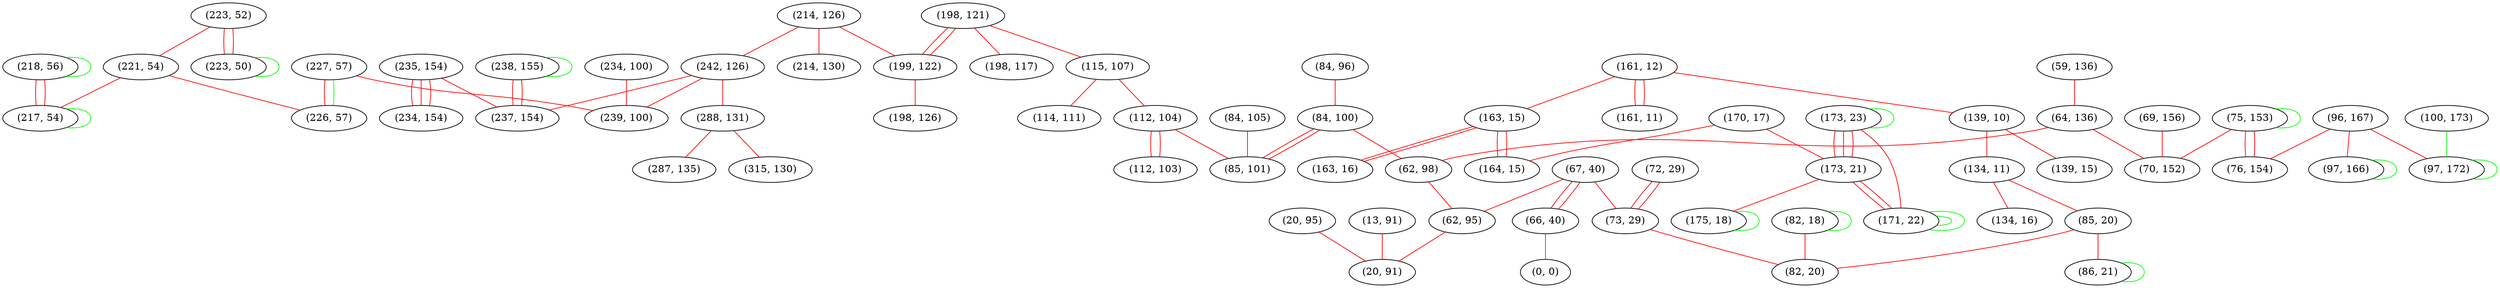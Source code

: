 graph "" {
"(227, 57)";
"(161, 12)";
"(20, 95)";
"(96, 167)";
"(67, 40)";
"(223, 52)";
"(198, 121)";
"(173, 23)";
"(97, 166)";
"(59, 136)";
"(69, 156)";
"(64, 136)";
"(115, 107)";
"(214, 126)";
"(163, 15)";
"(139, 10)";
"(242, 126)";
"(223, 50)";
"(170, 17)";
"(66, 40)";
"(112, 104)";
"(13, 91)";
"(100, 173)";
"(114, 111)";
"(235, 154)";
"(82, 18)";
"(72, 29)";
"(288, 131)";
"(75, 153)";
"(164, 15)";
"(0, 0)";
"(234, 100)";
"(199, 122)";
"(218, 56)";
"(134, 11)";
"(198, 126)";
"(234, 154)";
"(173, 21)";
"(171, 22)";
"(84, 96)";
"(221, 54)";
"(73, 29)";
"(214, 130)";
"(84, 105)";
"(70, 152)";
"(175, 18)";
"(163, 16)";
"(84, 100)";
"(217, 54)";
"(315, 130)";
"(112, 103)";
"(238, 155)";
"(85, 20)";
"(161, 11)";
"(287, 135)";
"(97, 172)";
"(62, 98)";
"(237, 154)";
"(198, 117)";
"(134, 16)";
"(62, 95)";
"(86, 21)";
"(226, 57)";
"(76, 154)";
"(239, 100)";
"(139, 15)";
"(82, 20)";
"(20, 91)";
"(85, 101)";
"(227, 57)" -- "(239, 100)"  [color=red, key=0, weight=1];
"(227, 57)" -- "(226, 57)"  [color=red, key=0, weight=1];
"(227, 57)" -- "(226, 57)"  [color=green, key=1, weight=2];
"(161, 12)" -- "(163, 15)"  [color=red, key=0, weight=1];
"(161, 12)" -- "(139, 10)"  [color=red, key=0, weight=1];
"(161, 12)" -- "(161, 11)"  [color=red, key=0, weight=1];
"(161, 12)" -- "(161, 11)"  [color=red, key=1, weight=1];
"(20, 95)" -- "(20, 91)"  [color=red, key=0, weight=1];
"(96, 167)" -- "(76, 154)"  [color=red, key=0, weight=1];
"(96, 167)" -- "(97, 166)"  [color=red, key=0, weight=1];
"(96, 167)" -- "(97, 172)"  [color=red, key=0, weight=1];
"(67, 40)" -- "(66, 40)"  [color=red, key=0, weight=1];
"(67, 40)" -- "(66, 40)"  [color=red, key=1, weight=1];
"(67, 40)" -- "(62, 95)"  [color=red, key=0, weight=1];
"(67, 40)" -- "(73, 29)"  [color=red, key=0, weight=1];
"(223, 52)" -- "(221, 54)"  [color=red, key=0, weight=1];
"(223, 52)" -- "(223, 50)"  [color=red, key=0, weight=1];
"(223, 52)" -- "(223, 50)"  [color=red, key=1, weight=1];
"(198, 121)" -- "(198, 117)"  [color=red, key=0, weight=1];
"(198, 121)" -- "(115, 107)"  [color=red, key=0, weight=1];
"(198, 121)" -- "(199, 122)"  [color=red, key=0, weight=1];
"(198, 121)" -- "(199, 122)"  [color=red, key=1, weight=1];
"(173, 23)" -- "(173, 23)"  [color=green, key=0, weight=2];
"(173, 23)" -- "(173, 21)"  [color=red, key=0, weight=1];
"(173, 23)" -- "(173, 21)"  [color=red, key=1, weight=1];
"(173, 23)" -- "(173, 21)"  [color=red, key=2, weight=1];
"(173, 23)" -- "(171, 22)"  [color=red, key=0, weight=1];
"(97, 166)" -- "(97, 166)"  [color=green, key=0, weight=2];
"(59, 136)" -- "(64, 136)"  [color=red, key=0, weight=1];
"(69, 156)" -- "(70, 152)"  [color=red, key=0, weight=1];
"(64, 136)" -- "(62, 98)"  [color=red, key=0, weight=1];
"(64, 136)" -- "(70, 152)"  [color=red, key=0, weight=1];
"(115, 107)" -- "(114, 111)"  [color=red, key=0, weight=1];
"(115, 107)" -- "(112, 104)"  [color=red, key=0, weight=1];
"(214, 126)" -- "(242, 126)"  [color=red, key=0, weight=1];
"(214, 126)" -- "(214, 130)"  [color=red, key=0, weight=1];
"(214, 126)" -- "(199, 122)"  [color=red, key=0, weight=1];
"(163, 15)" -- "(163, 16)"  [color=red, key=0, weight=1];
"(163, 15)" -- "(163, 16)"  [color=red, key=1, weight=1];
"(163, 15)" -- "(164, 15)"  [color=red, key=0, weight=1];
"(163, 15)" -- "(164, 15)"  [color=red, key=1, weight=1];
"(139, 10)" -- "(134, 11)"  [color=red, key=0, weight=1];
"(139, 10)" -- "(139, 15)"  [color=red, key=0, weight=1];
"(242, 126)" -- "(239, 100)"  [color=red, key=0, weight=1];
"(242, 126)" -- "(288, 131)"  [color=red, key=0, weight=1];
"(242, 126)" -- "(237, 154)"  [color=red, key=0, weight=1];
"(223, 50)" -- "(223, 50)"  [color=green, key=0, weight=2];
"(170, 17)" -- "(164, 15)"  [color=red, key=0, weight=1];
"(170, 17)" -- "(173, 21)"  [color=red, key=0, weight=1];
"(66, 40)" -- "(0, 0)"  [color=purple, key=0, weight=4];
"(112, 104)" -- "(85, 101)"  [color=red, key=0, weight=1];
"(112, 104)" -- "(112, 103)"  [color=red, key=0, weight=1];
"(112, 104)" -- "(112, 103)"  [color=red, key=1, weight=1];
"(13, 91)" -- "(20, 91)"  [color=red, key=0, weight=1];
"(100, 173)" -- "(97, 172)"  [color=green, key=0, weight=2];
"(235, 154)" -- "(237, 154)"  [color=red, key=0, weight=1];
"(235, 154)" -- "(234, 154)"  [color=red, key=0, weight=1];
"(235, 154)" -- "(234, 154)"  [color=red, key=1, weight=1];
"(235, 154)" -- "(234, 154)"  [color=red, key=2, weight=1];
"(82, 18)" -- "(82, 20)"  [color=red, key=0, weight=1];
"(82, 18)" -- "(82, 18)"  [color=green, key=0, weight=2];
"(72, 29)" -- "(73, 29)"  [color=red, key=0, weight=1];
"(72, 29)" -- "(73, 29)"  [color=red, key=1, weight=1];
"(288, 131)" -- "(315, 130)"  [color=red, key=0, weight=1];
"(288, 131)" -- "(287, 135)"  [color=red, key=0, weight=1];
"(75, 153)" -- "(76, 154)"  [color=red, key=0, weight=1];
"(75, 153)" -- "(76, 154)"  [color=red, key=1, weight=1];
"(75, 153)" -- "(75, 153)"  [color=green, key=0, weight=2];
"(75, 153)" -- "(70, 152)"  [color=red, key=0, weight=1];
"(234, 100)" -- "(239, 100)"  [color=red, key=0, weight=1];
"(199, 122)" -- "(198, 126)"  [color=red, key=0, weight=1];
"(218, 56)" -- "(218, 56)"  [color=green, key=0, weight=2];
"(218, 56)" -- "(217, 54)"  [color=red, key=0, weight=1];
"(218, 56)" -- "(217, 54)"  [color=red, key=1, weight=1];
"(134, 11)" -- "(85, 20)"  [color=red, key=0, weight=1];
"(134, 11)" -- "(134, 16)"  [color=red, key=0, weight=1];
"(173, 21)" -- "(175, 18)"  [color=red, key=0, weight=1];
"(173, 21)" -- "(171, 22)"  [color=red, key=0, weight=1];
"(173, 21)" -- "(171, 22)"  [color=red, key=1, weight=1];
"(171, 22)" -- "(171, 22)"  [color=green, key=0, weight=2];
"(171, 22)" -- "(171, 22)"  [color=green, key=1, weight=2];
"(84, 96)" -- "(84, 100)"  [color=red, key=0, weight=1];
"(221, 54)" -- "(217, 54)"  [color=red, key=0, weight=1];
"(221, 54)" -- "(226, 57)"  [color=red, key=0, weight=1];
"(73, 29)" -- "(82, 20)"  [color=red, key=0, weight=1];
"(84, 105)" -- "(85, 101)"  [color=red, key=0, weight=1];
"(175, 18)" -- "(175, 18)"  [color=green, key=0, weight=2];
"(84, 100)" -- "(62, 98)"  [color=red, key=0, weight=1];
"(84, 100)" -- "(85, 101)"  [color=red, key=0, weight=1];
"(84, 100)" -- "(85, 101)"  [color=red, key=1, weight=1];
"(217, 54)" -- "(217, 54)"  [color=green, key=0, weight=2];
"(238, 155)" -- "(238, 155)"  [color=green, key=0, weight=2];
"(238, 155)" -- "(237, 154)"  [color=red, key=0, weight=1];
"(238, 155)" -- "(237, 154)"  [color=red, key=1, weight=1];
"(85, 20)" -- "(82, 20)"  [color=red, key=0, weight=1];
"(85, 20)" -- "(86, 21)"  [color=red, key=0, weight=1];
"(97, 172)" -- "(97, 172)"  [color=green, key=0, weight=2];
"(62, 98)" -- "(62, 95)"  [color=red, key=0, weight=1];
"(62, 95)" -- "(20, 91)"  [color=red, key=0, weight=1];
"(86, 21)" -- "(86, 21)"  [color=green, key=0, weight=2];
}
